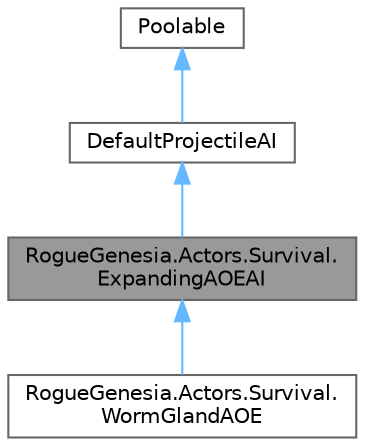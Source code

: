 digraph "RogueGenesia.Actors.Survival.ExpandingAOEAI"
{
 // LATEX_PDF_SIZE
  bgcolor="transparent";
  edge [fontname=Helvetica,fontsize=10,labelfontname=Helvetica,labelfontsize=10];
  node [fontname=Helvetica,fontsize=10,shape=box,height=0.2,width=0.4];
  Node1 [label="RogueGenesia.Actors.Survival.\lExpandingAOEAI",height=0.2,width=0.4,color="gray40", fillcolor="grey60", style="filled", fontcolor="black",tooltip=" "];
  Node2 -> Node1 [dir="back",color="steelblue1",style="solid"];
  Node2 [label="DefaultProjectileAI",height=0.2,width=0.4,color="gray40", fillcolor="white", style="filled",URL="$class_rogue_genesia_1_1_actors_1_1_survival_1_1_default_projectile_a_i.html",tooltip=" "];
  Node3 -> Node2 [dir="back",color="steelblue1",style="solid"];
  Node3 [label="Poolable",height=0.2,width=0.4,color="gray40", fillcolor="white", style="filled",URL="$class_rogue_genesia_1_1_utils_1_1_poolable.html",tooltip=" "];
  Node1 -> Node4 [dir="back",color="steelblue1",style="solid"];
  Node4 [label="RogueGenesia.Actors.Survival.\lWormGlandAOE",height=0.2,width=0.4,color="gray40", fillcolor="white", style="filled",URL="$class_rogue_genesia_1_1_actors_1_1_survival_1_1_worm_gland_a_o_e.html",tooltip=" "];
}
